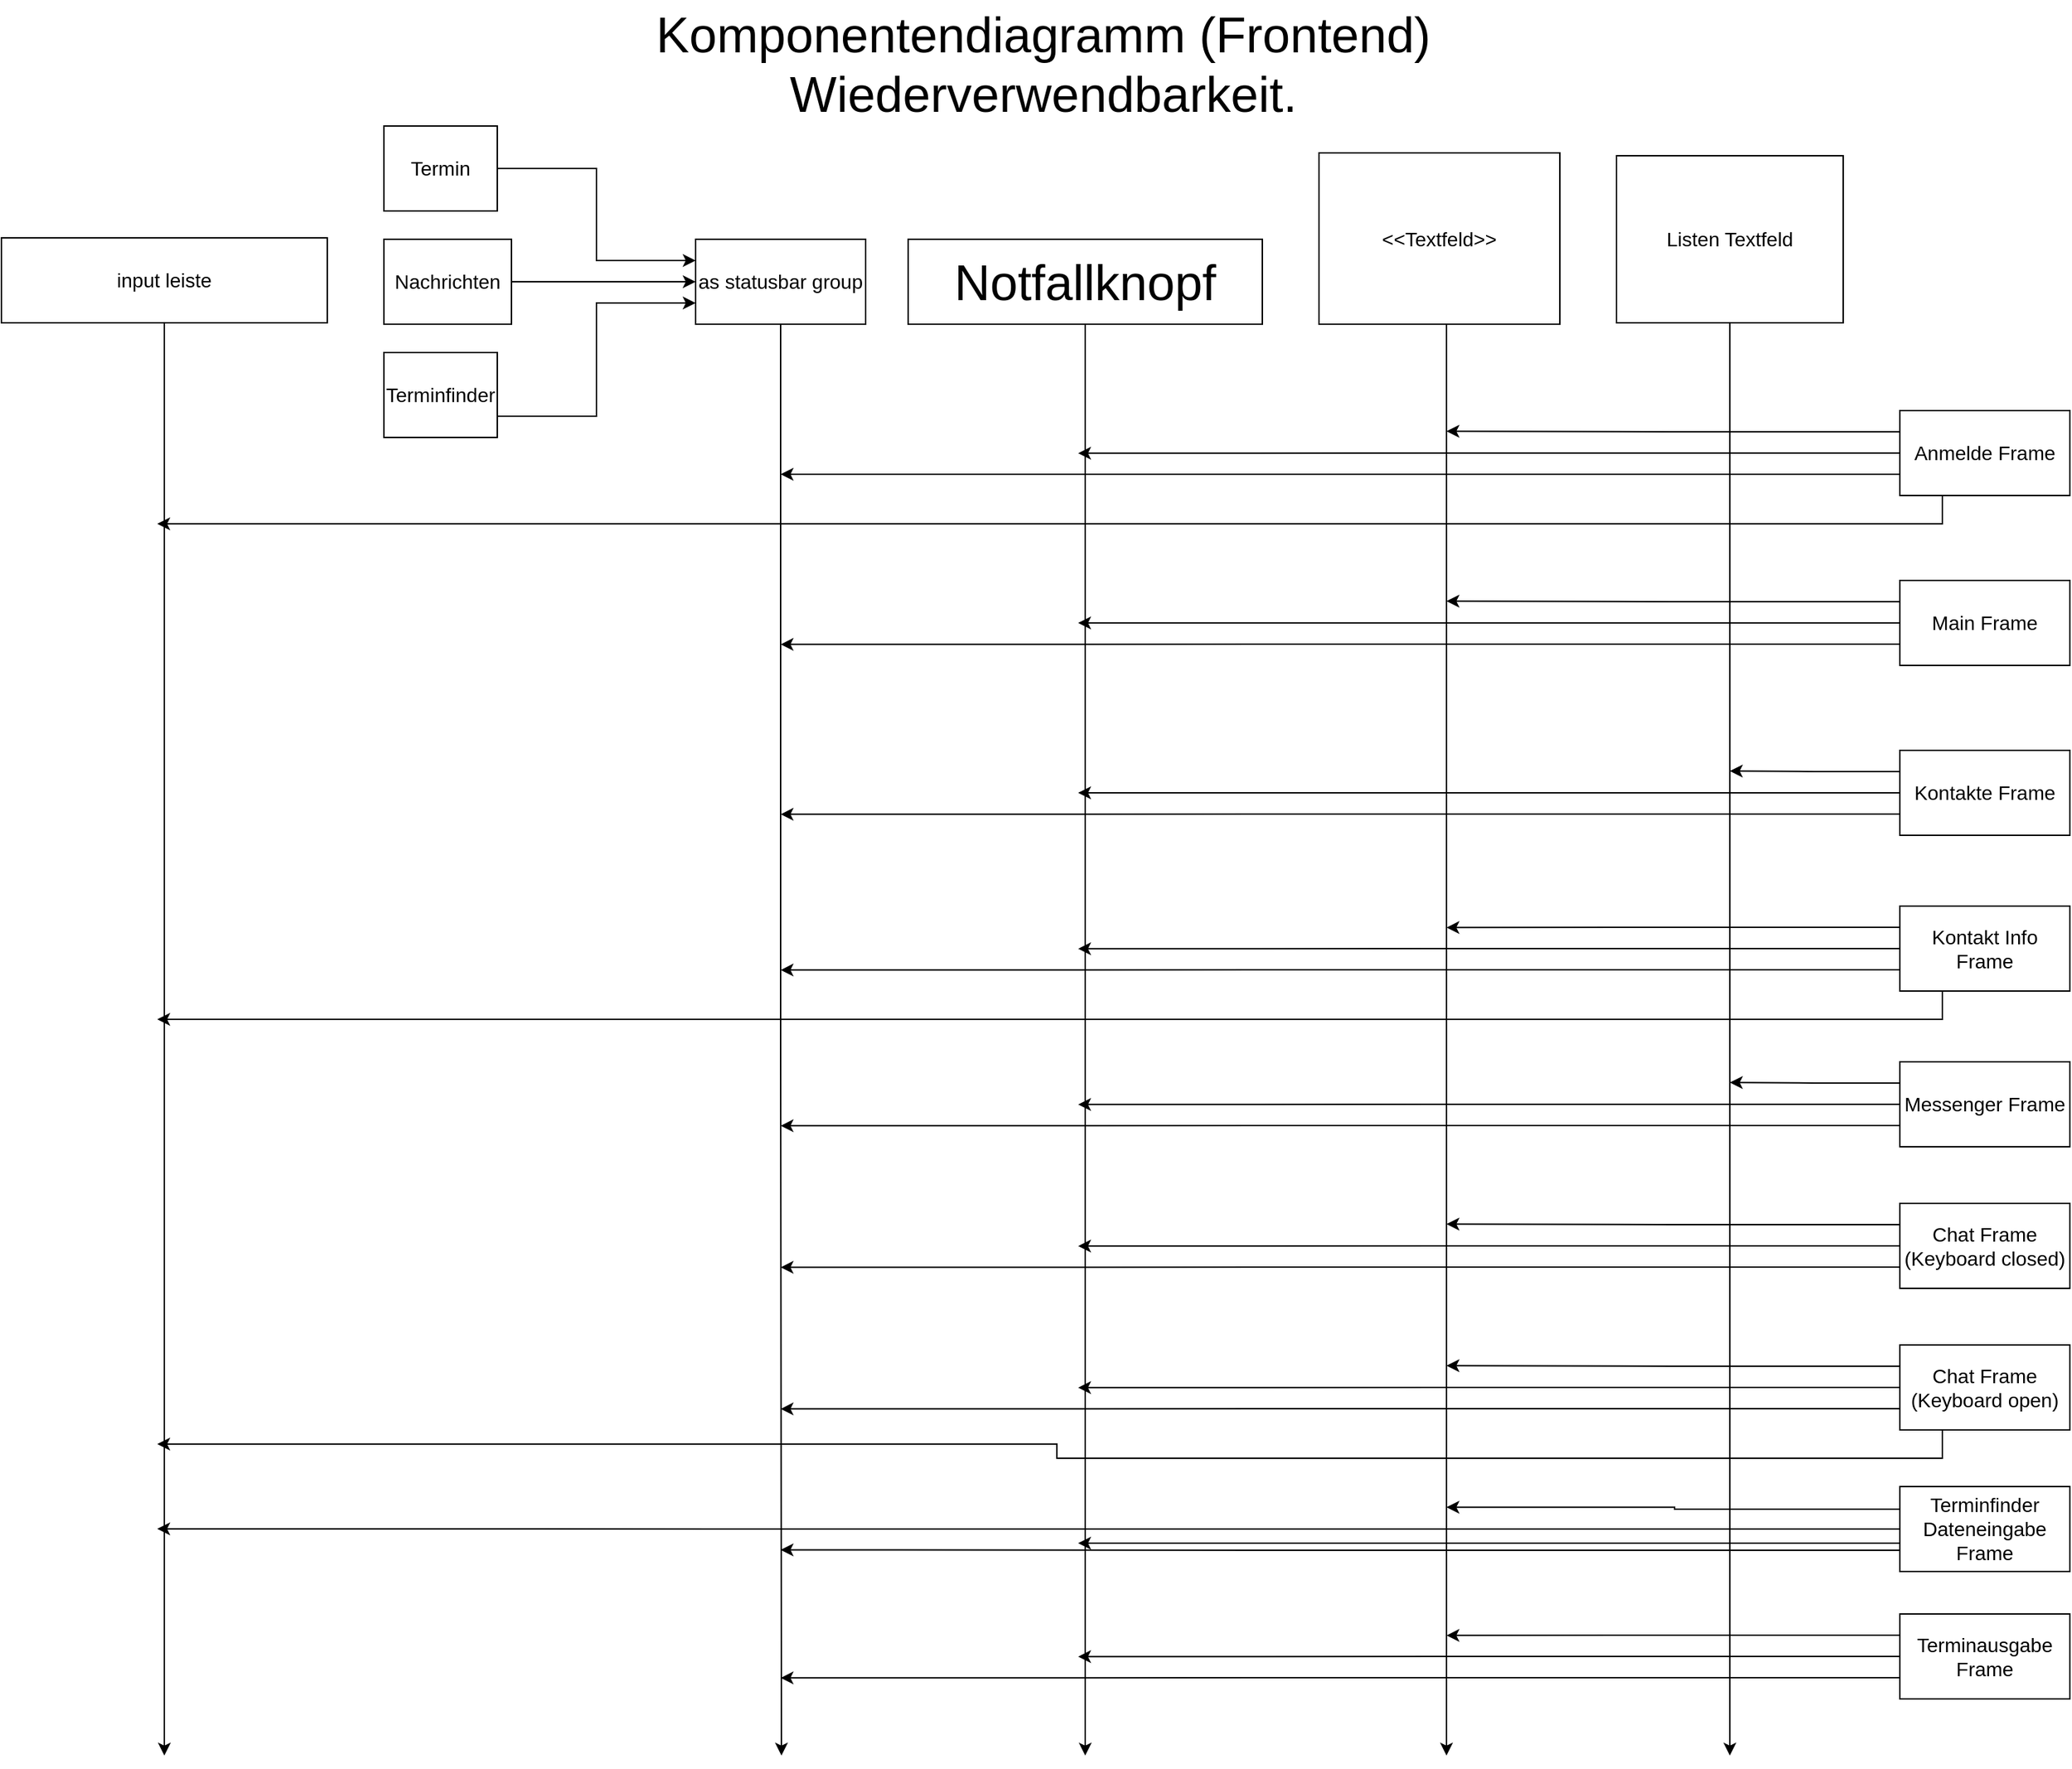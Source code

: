 <mxfile version="12.3.2" type="device" pages="1"><diagram id="fNjHjy9NP2bruDCaET5E" name="Page-1"><mxGraphModel dx="1899" dy="1961" grid="1" gridSize="10" guides="1" tooltips="1" connect="1" arrows="1" fold="1" page="1" pageScale="1" pageWidth="827" pageHeight="1169" math="0" shadow="0"><root><mxCell id="0"/><mxCell id="1" parent="0"/><mxCell id="9RIB3erUCFQ-K_-WEiN5-1" value="Komponentendiagramm (Frontend)&lt;br&gt;Wiederverwendbarkeit." style="text;html=1;align=center;verticalAlign=middle;resizable=0;points=[];;autosize=1;fontSize=35;" parent="1" vertex="1"><mxGeometry x="-205" y="-90" width="560" height="90" as="geometry"/></mxCell><mxCell id="8t7FAbvYNBHDvPvAG7Fw-38" style="edgeStyle=orthogonalEdgeStyle;rounded=0;orthogonalLoop=1;jettySize=auto;html=1;exitX=0.5;exitY=1;exitDx=0;exitDy=0;fontSize=14;" parent="1" source="VtSrfCWWVu9az48mlRmg-1" edge="1"><mxGeometry relative="1" as="geometry"><mxPoint x="105" y="1150" as="targetPoint"/><Array as="points"><mxPoint x="105" y="1150"/></Array></mxGeometry></mxCell><mxCell id="VtSrfCWWVu9az48mlRmg-1" value="Notfallknopf" style="rounded=0;whiteSpace=wrap;html=1;fontSize=35;" parent="1" vertex="1"><mxGeometry x="-20" y="79" width="250" height="60" as="geometry"/></mxCell><mxCell id="8t7FAbvYNBHDvPvAG7Fw-39" style="edgeStyle=orthogonalEdgeStyle;rounded=0;orthogonalLoop=1;jettySize=auto;html=1;exitX=0.5;exitY=1;exitDx=0;exitDy=0;fontSize=14;" parent="1" source="VtSrfCWWVu9az48mlRmg-8" edge="1"><mxGeometry relative="1" as="geometry"><mxPoint x="360" y="1150" as="targetPoint"/><Array as="points"><mxPoint x="360" y="139"/></Array></mxGeometry></mxCell><mxCell id="VtSrfCWWVu9az48mlRmg-8" value="&amp;lt;&amp;lt;Textfeld&amp;gt;&amp;gt;&lt;br&gt;" style="rounded=0;whiteSpace=wrap;html=1;fontSize=14;" parent="1" vertex="1"><mxGeometry x="270" y="18" width="170" height="121" as="geometry"/></mxCell><mxCell id="8t7FAbvYNBHDvPvAG7Fw-40" style="edgeStyle=orthogonalEdgeStyle;rounded=0;orthogonalLoop=1;jettySize=auto;html=1;exitX=0.5;exitY=1;exitDx=0;exitDy=0;fontSize=14;" parent="1" source="8t7FAbvYNBHDvPvAG7Fw-1" edge="1"><mxGeometry relative="1" as="geometry"><mxPoint x="560" y="1150" as="targetPoint"/></mxGeometry></mxCell><mxCell id="8t7FAbvYNBHDvPvAG7Fw-1" value="Listen Textfeld&lt;br&gt;" style="rounded=0;whiteSpace=wrap;html=1;fontSize=14;" parent="1" vertex="1"><mxGeometry x="480" y="20" width="160" height="118" as="geometry"/></mxCell><mxCell id="8t7FAbvYNBHDvPvAG7Fw-41" style="edgeStyle=orthogonalEdgeStyle;rounded=0;orthogonalLoop=1;jettySize=auto;html=1;exitX=0;exitY=0.25;exitDx=0;exitDy=0;fontSize=14;" parent="1" source="8t7FAbvYNBHDvPvAG7Fw-2" edge="1"><mxGeometry relative="1" as="geometry"><mxPoint x="360" y="214.588" as="targetPoint"/></mxGeometry></mxCell><mxCell id="8t7FAbvYNBHDvPvAG7Fw-70" style="edgeStyle=orthogonalEdgeStyle;rounded=0;orthogonalLoop=1;jettySize=auto;html=1;exitX=0;exitY=0.5;exitDx=0;exitDy=0;fontSize=14;" parent="1" source="8t7FAbvYNBHDvPvAG7Fw-2" edge="1"><mxGeometry relative="1" as="geometry"><mxPoint x="100" y="230.167" as="targetPoint"/></mxGeometry></mxCell><mxCell id="8t7FAbvYNBHDvPvAG7Fw-71" style="edgeStyle=orthogonalEdgeStyle;rounded=0;orthogonalLoop=1;jettySize=auto;html=1;exitX=0;exitY=0.75;exitDx=0;exitDy=0;fontSize=14;" parent="1" source="8t7FAbvYNBHDvPvAG7Fw-2" edge="1"><mxGeometry relative="1" as="geometry"><mxPoint x="-110" y="245" as="targetPoint"/></mxGeometry></mxCell><mxCell id="8t7FAbvYNBHDvPvAG7Fw-72" style="edgeStyle=orthogonalEdgeStyle;rounded=0;orthogonalLoop=1;jettySize=auto;html=1;exitX=0.25;exitY=1;exitDx=0;exitDy=0;fontSize=14;" parent="1" source="8t7FAbvYNBHDvPvAG7Fw-2" edge="1"><mxGeometry relative="1" as="geometry"><mxPoint x="-550" y="280" as="targetPoint"/><Array as="points"><mxPoint x="710" y="280"/></Array></mxGeometry></mxCell><mxCell id="8t7FAbvYNBHDvPvAG7Fw-2" value="Anmelde Frame" style="rounded=0;whiteSpace=wrap;html=1;fontSize=14;" parent="1" vertex="1"><mxGeometry x="680" y="200" width="120" height="60" as="geometry"/></mxCell><mxCell id="8t7FAbvYNBHDvPvAG7Fw-42" style="edgeStyle=orthogonalEdgeStyle;rounded=0;orthogonalLoop=1;jettySize=auto;html=1;exitX=0;exitY=0.25;exitDx=0;exitDy=0;fontSize=14;" parent="1" source="8t7FAbvYNBHDvPvAG7Fw-3" edge="1"><mxGeometry relative="1" as="geometry"><mxPoint x="360" y="334.588" as="targetPoint"/></mxGeometry></mxCell><mxCell id="8t7FAbvYNBHDvPvAG7Fw-68" style="edgeStyle=orthogonalEdgeStyle;rounded=0;orthogonalLoop=1;jettySize=auto;html=1;exitX=0;exitY=0.5;exitDx=0;exitDy=0;fontSize=14;" parent="1" source="8t7FAbvYNBHDvPvAG7Fw-3" edge="1"><mxGeometry relative="1" as="geometry"><mxPoint x="100" y="350" as="targetPoint"/></mxGeometry></mxCell><mxCell id="8t7FAbvYNBHDvPvAG7Fw-69" style="edgeStyle=orthogonalEdgeStyle;rounded=0;orthogonalLoop=1;jettySize=auto;html=1;exitX=0;exitY=0.75;exitDx=0;exitDy=0;fontSize=14;" parent="1" source="8t7FAbvYNBHDvPvAG7Fw-3" edge="1"><mxGeometry relative="1" as="geometry"><mxPoint x="-110.0" y="365.167" as="targetPoint"/></mxGeometry></mxCell><mxCell id="8t7FAbvYNBHDvPvAG7Fw-3" value="Main Frame" style="rounded=0;whiteSpace=wrap;html=1;fontSize=14;" parent="1" vertex="1"><mxGeometry x="680" y="320" width="120" height="60" as="geometry"/></mxCell><mxCell id="8t7FAbvYNBHDvPvAG7Fw-43" style="edgeStyle=orthogonalEdgeStyle;rounded=0;orthogonalLoop=1;jettySize=auto;html=1;exitX=0;exitY=0.25;exitDx=0;exitDy=0;fontSize=14;" parent="1" source="8t7FAbvYNBHDvPvAG7Fw-4" edge="1"><mxGeometry relative="1" as="geometry"><mxPoint x="560" y="454.588" as="targetPoint"/><Array as="points"><mxPoint x="620" y="454"/></Array></mxGeometry></mxCell><mxCell id="8t7FAbvYNBHDvPvAG7Fw-66" style="edgeStyle=orthogonalEdgeStyle;rounded=0;orthogonalLoop=1;jettySize=auto;html=1;exitX=0;exitY=0.5;exitDx=0;exitDy=0;fontSize=14;" parent="1" source="8t7FAbvYNBHDvPvAG7Fw-4" edge="1"><mxGeometry relative="1" as="geometry"><mxPoint x="100" y="470" as="targetPoint"/></mxGeometry></mxCell><mxCell id="8t7FAbvYNBHDvPvAG7Fw-67" style="edgeStyle=orthogonalEdgeStyle;rounded=0;orthogonalLoop=1;jettySize=auto;html=1;exitX=0;exitY=0.75;exitDx=0;exitDy=0;fontSize=14;" parent="1" source="8t7FAbvYNBHDvPvAG7Fw-4" edge="1"><mxGeometry relative="1" as="geometry"><mxPoint x="-110.0" y="485.167" as="targetPoint"/></mxGeometry></mxCell><mxCell id="8t7FAbvYNBHDvPvAG7Fw-4" value="Kontakte Frame" style="rounded=0;whiteSpace=wrap;html=1;fontSize=14;" parent="1" vertex="1"><mxGeometry x="680" y="440" width="120" height="60" as="geometry"/></mxCell><mxCell id="8t7FAbvYNBHDvPvAG7Fw-44" style="edgeStyle=orthogonalEdgeStyle;rounded=0;orthogonalLoop=1;jettySize=auto;html=1;exitX=0;exitY=0.25;exitDx=0;exitDy=0;fontSize=14;" parent="1" source="8t7FAbvYNBHDvPvAG7Fw-5" edge="1"><mxGeometry relative="1" as="geometry"><mxPoint x="360" y="565.176" as="targetPoint"/></mxGeometry></mxCell><mxCell id="8t7FAbvYNBHDvPvAG7Fw-64" style="edgeStyle=orthogonalEdgeStyle;rounded=0;orthogonalLoop=1;jettySize=auto;html=1;exitX=0;exitY=0.5;exitDx=0;exitDy=0;fontSize=14;" parent="1" source="8t7FAbvYNBHDvPvAG7Fw-5" edge="1"><mxGeometry relative="1" as="geometry"><mxPoint x="100" y="580.167" as="targetPoint"/></mxGeometry></mxCell><mxCell id="8t7FAbvYNBHDvPvAG7Fw-65" style="edgeStyle=orthogonalEdgeStyle;rounded=0;orthogonalLoop=1;jettySize=auto;html=1;exitX=0;exitY=0.75;exitDx=0;exitDy=0;fontSize=14;" parent="1" source="8t7FAbvYNBHDvPvAG7Fw-5" edge="1"><mxGeometry relative="1" as="geometry"><mxPoint x="-110.0" y="595.167" as="targetPoint"/></mxGeometry></mxCell><mxCell id="8t7FAbvYNBHDvPvAG7Fw-73" style="edgeStyle=orthogonalEdgeStyle;rounded=0;orthogonalLoop=1;jettySize=auto;html=1;exitX=0.25;exitY=1;exitDx=0;exitDy=0;fontSize=14;" parent="1" source="8t7FAbvYNBHDvPvAG7Fw-5" edge="1"><mxGeometry relative="1" as="geometry"><mxPoint x="-550" y="630" as="targetPoint"/><Array as="points"><mxPoint x="710" y="630"/><mxPoint x="-540" y="630"/></Array></mxGeometry></mxCell><mxCell id="8t7FAbvYNBHDvPvAG7Fw-5" value="Kontakt Info Frame" style="rounded=0;whiteSpace=wrap;html=1;fontSize=14;" parent="1" vertex="1"><mxGeometry x="680" y="550" width="120" height="60" as="geometry"/></mxCell><mxCell id="8t7FAbvYNBHDvPvAG7Fw-45" style="edgeStyle=orthogonalEdgeStyle;rounded=0;orthogonalLoop=1;jettySize=auto;html=1;exitX=0;exitY=0.25;exitDx=0;exitDy=0;fontSize=14;" parent="1" source="8t7FAbvYNBHDvPvAG7Fw-6" edge="1"><mxGeometry relative="1" as="geometry"><mxPoint x="560" y="674.588" as="targetPoint"/><Array as="points"><mxPoint x="620" y="674"/></Array></mxGeometry></mxCell><mxCell id="8t7FAbvYNBHDvPvAG7Fw-62" style="edgeStyle=orthogonalEdgeStyle;rounded=0;orthogonalLoop=1;jettySize=auto;html=1;exitX=0;exitY=0.5;exitDx=0;exitDy=0;fontSize=14;" parent="1" source="8t7FAbvYNBHDvPvAG7Fw-6" edge="1"><mxGeometry relative="1" as="geometry"><mxPoint x="100" y="690.167" as="targetPoint"/></mxGeometry></mxCell><mxCell id="8t7FAbvYNBHDvPvAG7Fw-63" style="edgeStyle=orthogonalEdgeStyle;rounded=0;orthogonalLoop=1;jettySize=auto;html=1;exitX=0;exitY=0.75;exitDx=0;exitDy=0;fontSize=14;" parent="1" source="8t7FAbvYNBHDvPvAG7Fw-6" edge="1"><mxGeometry relative="1" as="geometry"><mxPoint x="-110.0" y="705.167" as="targetPoint"/></mxGeometry></mxCell><mxCell id="8t7FAbvYNBHDvPvAG7Fw-6" value="Messenger Frame" style="rounded=0;whiteSpace=wrap;html=1;fontSize=14;" parent="1" vertex="1"><mxGeometry x="680" y="660" width="120" height="60" as="geometry"/></mxCell><mxCell id="8t7FAbvYNBHDvPvAG7Fw-46" style="edgeStyle=orthogonalEdgeStyle;rounded=0;orthogonalLoop=1;jettySize=auto;html=1;exitX=0;exitY=0.25;exitDx=0;exitDy=0;fontSize=14;" parent="1" source="8t7FAbvYNBHDvPvAG7Fw-7" edge="1"><mxGeometry relative="1" as="geometry"><mxPoint x="360" y="774.588" as="targetPoint"/></mxGeometry></mxCell><mxCell id="8t7FAbvYNBHDvPvAG7Fw-59" style="edgeStyle=orthogonalEdgeStyle;rounded=0;orthogonalLoop=1;jettySize=auto;html=1;exitX=0;exitY=0.75;exitDx=0;exitDy=0;fontSize=14;" parent="1" source="8t7FAbvYNBHDvPvAG7Fw-7" edge="1"><mxGeometry relative="1" as="geometry"><mxPoint x="-110.0" y="805.167" as="targetPoint"/></mxGeometry></mxCell><mxCell id="8t7FAbvYNBHDvPvAG7Fw-60" style="edgeStyle=orthogonalEdgeStyle;rounded=0;orthogonalLoop=1;jettySize=auto;html=1;exitX=0;exitY=0.5;exitDx=0;exitDy=0;fontSize=14;" parent="1" source="8t7FAbvYNBHDvPvAG7Fw-7" edge="1"><mxGeometry relative="1" as="geometry"><mxPoint x="100" y="790.167" as="targetPoint"/></mxGeometry></mxCell><mxCell id="8t7FAbvYNBHDvPvAG7Fw-7" value="Chat Frame (Keyboard closed)" style="rounded=0;whiteSpace=wrap;html=1;fontSize=14;" parent="1" vertex="1"><mxGeometry x="680" y="760" width="120" height="60" as="geometry"/></mxCell><mxCell id="8t7FAbvYNBHDvPvAG7Fw-47" style="edgeStyle=orthogonalEdgeStyle;rounded=0;orthogonalLoop=1;jettySize=auto;html=1;exitX=0;exitY=0.25;exitDx=0;exitDy=0;fontSize=14;" parent="1" source="8t7FAbvYNBHDvPvAG7Fw-8" edge="1"><mxGeometry relative="1" as="geometry"><mxPoint x="360" y="874.588" as="targetPoint"/><Array as="points"><mxPoint x="520" y="874"/></Array></mxGeometry></mxCell><mxCell id="8t7FAbvYNBHDvPvAG7Fw-57" style="edgeStyle=orthogonalEdgeStyle;rounded=0;orthogonalLoop=1;jettySize=auto;html=1;exitX=0;exitY=0.5;exitDx=0;exitDy=0;fontSize=14;" parent="1" source="8t7FAbvYNBHDvPvAG7Fw-8" edge="1"><mxGeometry relative="1" as="geometry"><mxPoint x="100" y="890.167" as="targetPoint"/></mxGeometry></mxCell><mxCell id="8t7FAbvYNBHDvPvAG7Fw-58" style="edgeStyle=orthogonalEdgeStyle;rounded=0;orthogonalLoop=1;jettySize=auto;html=1;exitX=0;exitY=0.75;exitDx=0;exitDy=0;fontSize=14;" parent="1" source="8t7FAbvYNBHDvPvAG7Fw-8" edge="1"><mxGeometry relative="1" as="geometry"><mxPoint x="-110.0" y="905.167" as="targetPoint"/></mxGeometry></mxCell><mxCell id="8t7FAbvYNBHDvPvAG7Fw-74" style="edgeStyle=orthogonalEdgeStyle;rounded=0;orthogonalLoop=1;jettySize=auto;html=1;exitX=0.25;exitY=1;exitDx=0;exitDy=0;fontSize=14;" parent="1" source="8t7FAbvYNBHDvPvAG7Fw-8" edge="1"><mxGeometry relative="1" as="geometry"><mxPoint x="-550" y="930" as="targetPoint"/><Array as="points"><mxPoint x="710" y="940"/><mxPoint x="85" y="940"/><mxPoint x="85" y="930"/><mxPoint x="-510" y="930"/></Array></mxGeometry></mxCell><mxCell id="8t7FAbvYNBHDvPvAG7Fw-8" value="Chat Frame&lt;br&gt;(Keyboard open)" style="rounded=0;whiteSpace=wrap;html=1;fontSize=14;" parent="1" vertex="1"><mxGeometry x="680" y="860" width="120" height="60" as="geometry"/></mxCell><mxCell id="8t7FAbvYNBHDvPvAG7Fw-48" style="edgeStyle=orthogonalEdgeStyle;rounded=0;orthogonalLoop=1;jettySize=auto;html=1;exitX=0;exitY=0.25;exitDx=0;exitDy=0;fontSize=14;" parent="1" source="8t7FAbvYNBHDvPvAG7Fw-9" edge="1"><mxGeometry relative="1" as="geometry"><mxPoint x="360" y="974.588" as="targetPoint"/><Array as="points"><mxPoint x="521" y="976"/></Array></mxGeometry></mxCell><mxCell id="8t7FAbvYNBHDvPvAG7Fw-52" style="edgeStyle=orthogonalEdgeStyle;rounded=0;orthogonalLoop=1;jettySize=auto;html=1;exitX=0;exitY=0.5;exitDx=0;exitDy=0;fontSize=14;" parent="1" source="8t7FAbvYNBHDvPvAG7Fw-9" edge="1"><mxGeometry relative="1" as="geometry"><mxPoint x="-550" y="989.882" as="targetPoint"/></mxGeometry></mxCell><mxCell id="8t7FAbvYNBHDvPvAG7Fw-53" style="edgeStyle=orthogonalEdgeStyle;rounded=0;orthogonalLoop=1;jettySize=auto;html=1;exitX=0;exitY=0.75;exitDx=0;exitDy=0;fontSize=14;" parent="1" source="8t7FAbvYNBHDvPvAG7Fw-9" edge="1"><mxGeometry relative="1" as="geometry"><mxPoint x="100" y="1000" as="targetPoint"/><Array as="points"><mxPoint x="680" y="1000"/></Array></mxGeometry></mxCell><mxCell id="8t7FAbvYNBHDvPvAG7Fw-54" style="edgeStyle=orthogonalEdgeStyle;rounded=0;orthogonalLoop=1;jettySize=auto;html=1;exitX=0;exitY=0.75;exitDx=0;exitDy=0;fontSize=14;" parent="1" source="8t7FAbvYNBHDvPvAG7Fw-9" edge="1"><mxGeometry relative="1" as="geometry"><mxPoint x="-110" y="1004.69" as="targetPoint"/><Array as="points"><mxPoint x="285" y="1005"/></Array></mxGeometry></mxCell><mxCell id="8t7FAbvYNBHDvPvAG7Fw-9" value="Terminfinder&lt;br&gt;Dateneingabe&lt;br&gt;Frame" style="rounded=0;whiteSpace=wrap;html=1;fontSize=14;" parent="1" vertex="1"><mxGeometry x="680" y="960" width="120" height="60" as="geometry"/></mxCell><mxCell id="8t7FAbvYNBHDvPvAG7Fw-51" style="edgeStyle=orthogonalEdgeStyle;rounded=0;orthogonalLoop=1;jettySize=auto;html=1;exitX=0;exitY=0.25;exitDx=0;exitDy=0;fontSize=14;" parent="1" source="8t7FAbvYNBHDvPvAG7Fw-10" edge="1"><mxGeometry relative="1" as="geometry"><mxPoint x="360" y="1065.176" as="targetPoint"/></mxGeometry></mxCell><mxCell id="8t7FAbvYNBHDvPvAG7Fw-55" style="edgeStyle=orthogonalEdgeStyle;rounded=0;orthogonalLoop=1;jettySize=auto;html=1;exitX=0;exitY=0.5;exitDx=0;exitDy=0;fontSize=14;" parent="1" source="8t7FAbvYNBHDvPvAG7Fw-10" edge="1"><mxGeometry relative="1" as="geometry"><mxPoint x="100" y="1080.167" as="targetPoint"/></mxGeometry></mxCell><mxCell id="8t7FAbvYNBHDvPvAG7Fw-56" style="edgeStyle=orthogonalEdgeStyle;rounded=0;orthogonalLoop=1;jettySize=auto;html=1;exitX=0;exitY=0.75;exitDx=0;exitDy=0;fontSize=14;" parent="1" source="8t7FAbvYNBHDvPvAG7Fw-10" edge="1"><mxGeometry relative="1" as="geometry"><mxPoint x="-110.0" y="1095.167" as="targetPoint"/></mxGeometry></mxCell><mxCell id="8t7FAbvYNBHDvPvAG7Fw-10" value="Terminausgabe&lt;br&gt;Frame" style="rounded=0;whiteSpace=wrap;html=1;fontSize=14;" parent="1" vertex="1"><mxGeometry x="680" y="1050" width="120" height="60" as="geometry"/></mxCell><mxCell id="8t7FAbvYNBHDvPvAG7Fw-36" value="" style="group" parent="1" vertex="1" connectable="0"><mxGeometry x="-390" y="-1" width="340" height="220" as="geometry"/></mxCell><mxCell id="VtSrfCWWVu9az48mlRmg-2" value="Termin" style="rounded=0;whiteSpace=wrap;html=1;fontSize=14;" parent="8t7FAbvYNBHDvPvAG7Fw-36" vertex="1"><mxGeometry width="80" height="60" as="geometry"/></mxCell><mxCell id="VtSrfCWWVu9az48mlRmg-3" value="Nachrichten" style="rounded=0;whiteSpace=wrap;html=1;fontSize=14;" parent="8t7FAbvYNBHDvPvAG7Fw-36" vertex="1"><mxGeometry y="80" width="90" height="60" as="geometry"/></mxCell><mxCell id="VtSrfCWWVu9az48mlRmg-4" value="Terminfinder" style="rounded=0;whiteSpace=wrap;html=1;fontSize=14;" parent="8t7FAbvYNBHDvPvAG7Fw-36" vertex="1"><mxGeometry y="160" width="80" height="60" as="geometry"/></mxCell><mxCell id="8t7FAbvYNBHDvPvAG7Fw-17" value="as statusbar group" style="rounded=0;whiteSpace=wrap;html=1;fontSize=14;" parent="8t7FAbvYNBHDvPvAG7Fw-36" vertex="1"><mxGeometry x="220" y="80" width="120" height="60" as="geometry"/></mxCell><mxCell id="8t7FAbvYNBHDvPvAG7Fw-21" style="edgeStyle=orthogonalEdgeStyle;rounded=0;orthogonalLoop=1;jettySize=auto;html=1;exitX=1;exitY=0.5;exitDx=0;exitDy=0;entryX=0;entryY=0.25;entryDx=0;entryDy=0;fontSize=14;" parent="8t7FAbvYNBHDvPvAG7Fw-36" source="VtSrfCWWVu9az48mlRmg-2" target="8t7FAbvYNBHDvPvAG7Fw-17" edge="1"><mxGeometry relative="1" as="geometry"/></mxCell><mxCell id="8t7FAbvYNBHDvPvAG7Fw-20" style="edgeStyle=orthogonalEdgeStyle;rounded=0;orthogonalLoop=1;jettySize=auto;html=1;exitX=1;exitY=0.5;exitDx=0;exitDy=0;entryX=0;entryY=0.5;entryDx=0;entryDy=0;fontSize=14;" parent="8t7FAbvYNBHDvPvAG7Fw-36" source="VtSrfCWWVu9az48mlRmg-3" target="8t7FAbvYNBHDvPvAG7Fw-17" edge="1"><mxGeometry relative="1" as="geometry"/></mxCell><mxCell id="8t7FAbvYNBHDvPvAG7Fw-18" style="edgeStyle=orthogonalEdgeStyle;rounded=0;orthogonalLoop=1;jettySize=auto;html=1;exitX=1;exitY=0.75;exitDx=0;exitDy=0;entryX=0;entryY=0.75;entryDx=0;entryDy=0;fontSize=14;" parent="8t7FAbvYNBHDvPvAG7Fw-36" source="VtSrfCWWVu9az48mlRmg-4" target="8t7FAbvYNBHDvPvAG7Fw-17" edge="1"><mxGeometry relative="1" as="geometry"/></mxCell><mxCell id="8t7FAbvYNBHDvPvAG7Fw-37" style="edgeStyle=orthogonalEdgeStyle;rounded=0;orthogonalLoop=1;jettySize=auto;html=1;exitX=0.5;exitY=1;exitDx=0;exitDy=0;fontSize=14;" parent="1" source="8t7FAbvYNBHDvPvAG7Fw-17" edge="1"><mxGeometry relative="1" as="geometry"><mxPoint x="-109.412" y="1150" as="targetPoint"/><Array as="points"><mxPoint x="-110" y="644"/><mxPoint x="-109" y="644"/></Array></mxGeometry></mxCell><mxCell id="8t7FAbvYNBHDvPvAG7Fw-50" style="edgeStyle=orthogonalEdgeStyle;rounded=0;orthogonalLoop=1;jettySize=auto;html=1;exitX=0.5;exitY=1;exitDx=0;exitDy=0;fontSize=14;" parent="1" source="8t7FAbvYNBHDvPvAG7Fw-49" edge="1"><mxGeometry relative="1" as="geometry"><mxPoint x="-545" y="1150" as="targetPoint"/></mxGeometry></mxCell><mxCell id="8t7FAbvYNBHDvPvAG7Fw-49" value="input leiste" style="rounded=0;whiteSpace=wrap;html=1;fontSize=14;" parent="1" vertex="1"><mxGeometry x="-660" y="78" width="230" height="60" as="geometry"/></mxCell></root></mxGraphModel></diagram></mxfile>